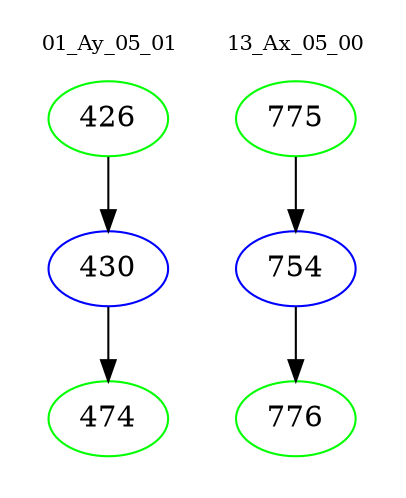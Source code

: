 digraph{
subgraph cluster_0 {
color = white
label = "01_Ay_05_01";
fontsize=10;
T0_426 [label="426", color="green"]
T0_426 -> T0_430 [color="black"]
T0_430 [label="430", color="blue"]
T0_430 -> T0_474 [color="black"]
T0_474 [label="474", color="green"]
}
subgraph cluster_1 {
color = white
label = "13_Ax_05_00";
fontsize=10;
T1_775 [label="775", color="green"]
T1_775 -> T1_754 [color="black"]
T1_754 [label="754", color="blue"]
T1_754 -> T1_776 [color="black"]
T1_776 [label="776", color="green"]
}
}
